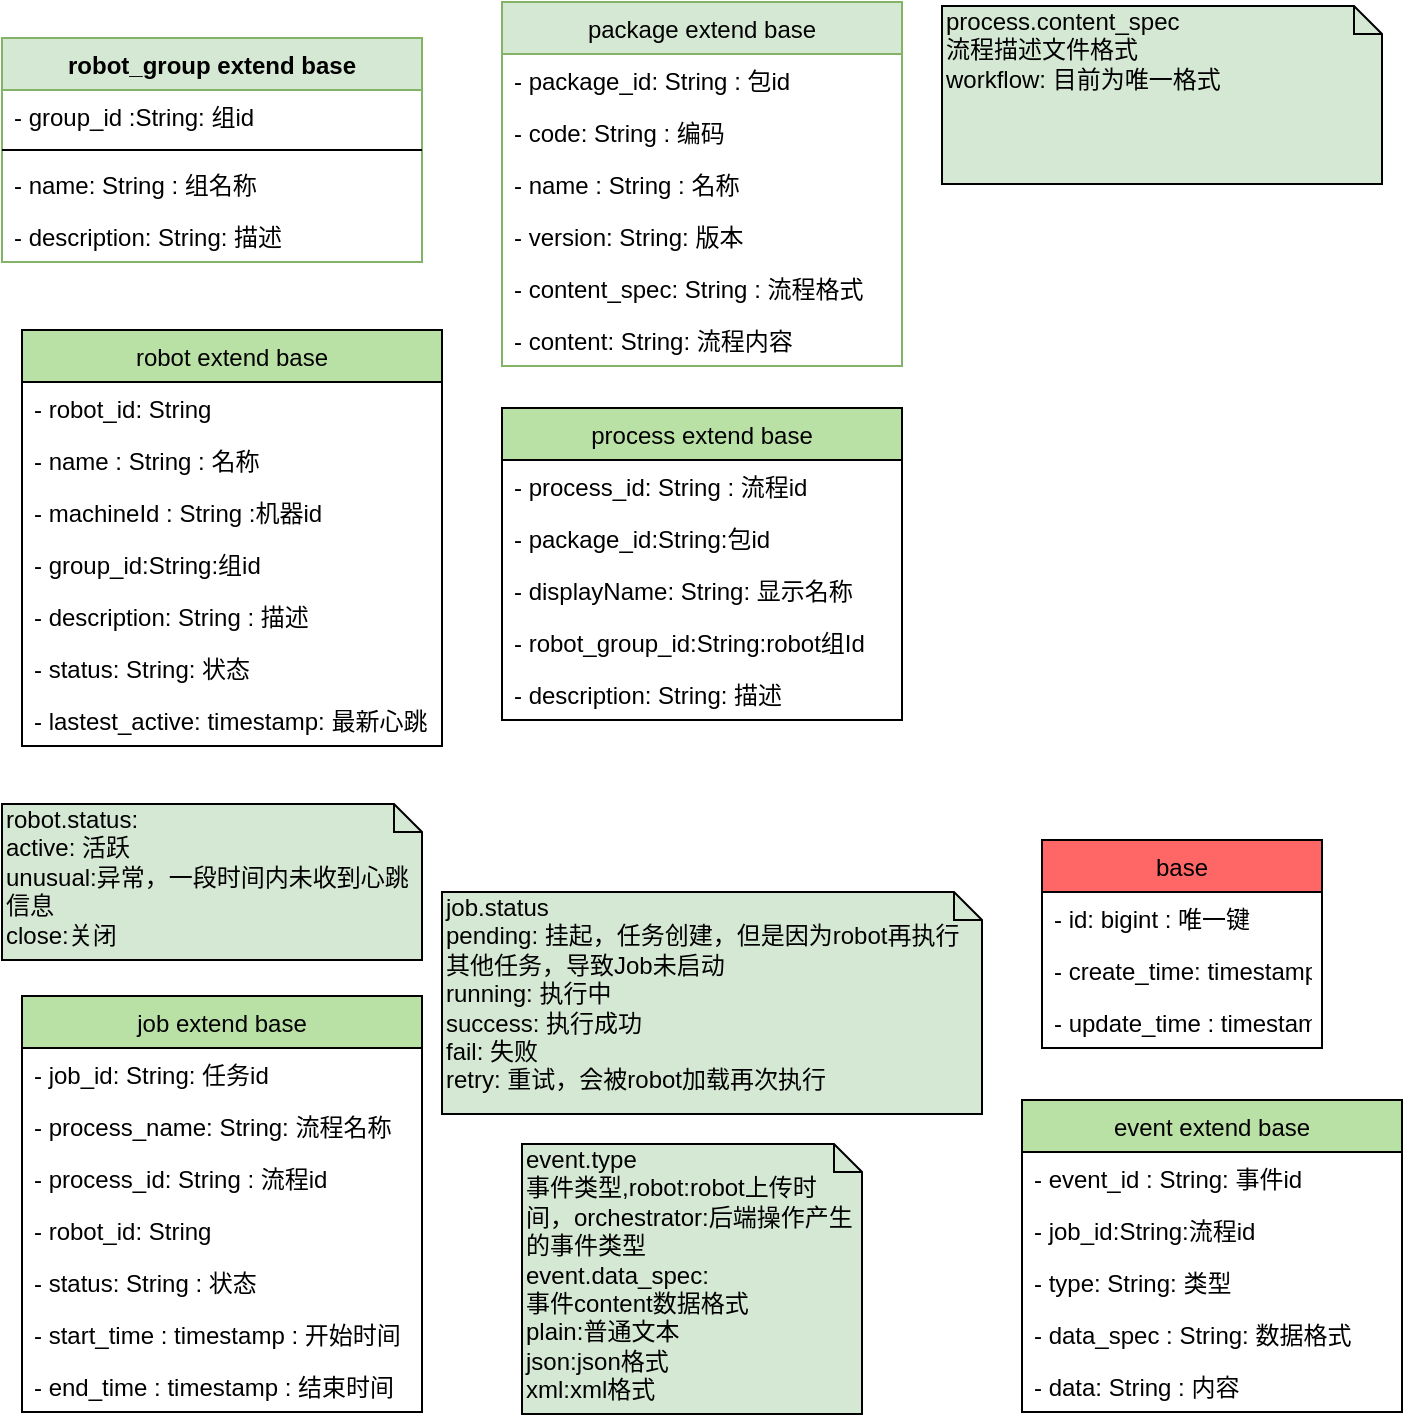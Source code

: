<mxfile version="10.6.7" type="github"><diagram id="f2SCL8R1NlFrQqkAec52" name="Page-1"><mxGraphModel dx="1394" dy="796" grid="1" gridSize="10" guides="1" tooltips="1" connect="1" arrows="1" fold="1" page="1" pageScale="1" pageWidth="827" pageHeight="1169" math="0" shadow="0"><root><mxCell id="0"/><mxCell id="1" parent="0"/><mxCell id="EQfbkhNhaTaxzddOKtHz-1" value="robot extend base" style="swimlane;fontStyle=0;childLayout=stackLayout;horizontal=1;startSize=26;fillColor=#B9E0A5;horizontalStack=0;resizeParent=1;resizeParentMax=0;resizeLast=0;collapsible=1;marginBottom=0;flipH=0;flipV=0;aspect=fixed;" parent="1" vertex="1"><mxGeometry x="110" y="205" width="210" height="208" as="geometry"><mxRectangle x="100" y="67" width="60" height="26" as="alternateBounds"/></mxGeometry></mxCell><mxCell id="EQfbkhNhaTaxzddOKtHz-35" value="- robot_id: String " style="text;strokeColor=none;fillColor=none;align=left;verticalAlign=top;spacingLeft=4;spacingRight=4;overflow=hidden;rotatable=0;points=[[0,0.5],[1,0.5]];portConstraint=eastwest;" parent="EQfbkhNhaTaxzddOKtHz-1" vertex="1"><mxGeometry y="26" width="210" height="26" as="geometry"/></mxCell><mxCell id="EQfbkhNhaTaxzddOKtHz-2" value="- name : String : 名称&#10;&#10;" style="text;strokeColor=none;fillColor=none;align=left;verticalAlign=top;spacingLeft=4;spacingRight=4;overflow=hidden;rotatable=0;points=[[0,0.5],[1,0.5]];portConstraint=eastwest;" parent="EQfbkhNhaTaxzddOKtHz-1" vertex="1"><mxGeometry y="52" width="210" height="26" as="geometry"/></mxCell><mxCell id="EQfbkhNhaTaxzddOKtHz-3" value="- machineId : String :机器id" style="text;strokeColor=none;fillColor=none;align=left;verticalAlign=top;spacingLeft=4;spacingRight=4;overflow=hidden;rotatable=0;points=[[0,0.5],[1,0.5]];portConstraint=eastwest;" parent="EQfbkhNhaTaxzddOKtHz-1" vertex="1"><mxGeometry y="78" width="210" height="26" as="geometry"/></mxCell><mxCell id="mN7LB0Hn8ijxUS7MYGya-11" value="- group_id:String:组id" style="text;strokeColor=none;fillColor=none;align=left;verticalAlign=top;spacingLeft=4;spacingRight=4;overflow=hidden;rotatable=0;points=[[0,0.5],[1,0.5]];portConstraint=eastwest;" vertex="1" parent="EQfbkhNhaTaxzddOKtHz-1"><mxGeometry y="104" width="210" height="26" as="geometry"/></mxCell><mxCell id="EQfbkhNhaTaxzddOKtHz-25" value="- description: String : 描述" style="text;strokeColor=none;fillColor=none;align=left;verticalAlign=top;spacingLeft=4;spacingRight=4;overflow=hidden;rotatable=0;points=[[0,0.5],[1,0.5]];portConstraint=eastwest;" parent="EQfbkhNhaTaxzddOKtHz-1" vertex="1"><mxGeometry y="130" width="210" height="26" as="geometry"/></mxCell><mxCell id="EQfbkhNhaTaxzddOKtHz-50" value="- status: String: 状态" style="text;strokeColor=none;fillColor=none;align=left;verticalAlign=top;spacingLeft=4;spacingRight=4;overflow=hidden;rotatable=0;points=[[0,0.5],[1,0.5]];portConstraint=eastwest;" parent="EQfbkhNhaTaxzddOKtHz-1" vertex="1"><mxGeometry y="156" width="210" height="26" as="geometry"/></mxCell><mxCell id="EQfbkhNhaTaxzddOKtHz-51" value="- lastest_active: timestamp: 最新心跳" style="text;strokeColor=none;fillColor=none;align=left;verticalAlign=top;spacingLeft=4;spacingRight=4;overflow=hidden;rotatable=0;points=[[0,0.5],[1,0.5]];portConstraint=eastwest;" parent="EQfbkhNhaTaxzddOKtHz-1" vertex="1"><mxGeometry y="182" width="210" height="26" as="geometry"/></mxCell><mxCell id="EQfbkhNhaTaxzddOKtHz-5" value="process extend base" style="swimlane;fontStyle=0;childLayout=stackLayout;horizontal=1;startSize=26;fillColor=#B9E0A5;horizontalStack=0;resizeParent=1;resizeParentMax=0;resizeLast=0;collapsible=1;marginBottom=0;" parent="1" vertex="1"><mxGeometry x="350" y="244" width="200" height="156" as="geometry"/></mxCell><mxCell id="EQfbkhNhaTaxzddOKtHz-33" value="- process_id: String : 流程id" style="text;strokeColor=none;fillColor=none;align=left;verticalAlign=top;spacingLeft=4;spacingRight=4;overflow=hidden;rotatable=0;points=[[0,0.5],[1,0.5]];portConstraint=eastwest;" parent="EQfbkhNhaTaxzddOKtHz-5" vertex="1"><mxGeometry y="26" width="200" height="26" as="geometry"/></mxCell><mxCell id="EQfbkhNhaTaxzddOKtHz-6" value="- package_id:String:包id" style="text;strokeColor=none;fillColor=none;align=left;verticalAlign=top;spacingLeft=4;spacingRight=4;overflow=hidden;rotatable=0;points=[[0,0.5],[1,0.5]];portConstraint=eastwest;" parent="EQfbkhNhaTaxzddOKtHz-5" vertex="1"><mxGeometry y="52" width="200" height="26" as="geometry"/></mxCell><mxCell id="re47Bw9MELxn8hCHC5fL-1" value="- displayName: String: 显示名称" style="text;strokeColor=none;fillColor=none;align=left;verticalAlign=top;spacingLeft=4;spacingRight=4;overflow=hidden;rotatable=0;points=[[0,0.5],[1,0.5]];portConstraint=eastwest;" parent="EQfbkhNhaTaxzddOKtHz-5" vertex="1"><mxGeometry y="78" width="200" height="26" as="geometry"/></mxCell><mxCell id="EQfbkhNhaTaxzddOKtHz-27" value="- robot_group_id:String:robot组Id" style="text;strokeColor=none;fillColor=none;align=left;verticalAlign=top;spacingLeft=4;spacingRight=4;overflow=hidden;rotatable=0;points=[[0,0.5],[1,0.5]];portConstraint=eastwest;" parent="EQfbkhNhaTaxzddOKtHz-5" vertex="1"><mxGeometry y="104" width="200" height="26" as="geometry"/></mxCell><mxCell id="EQfbkhNhaTaxzddOKtHz-26" value="- description: String: 描述" style="text;strokeColor=none;fillColor=none;align=left;verticalAlign=top;spacingLeft=4;spacingRight=4;overflow=hidden;rotatable=0;points=[[0,0.5],[1,0.5]];portConstraint=eastwest;" parent="EQfbkhNhaTaxzddOKtHz-5" vertex="1"><mxGeometry y="130" width="200" height="26" as="geometry"/></mxCell><mxCell id="EQfbkhNhaTaxzddOKtHz-21" value="base" style="swimlane;fontStyle=0;childLayout=stackLayout;horizontal=1;startSize=26;fillColor=#FF6666;horizontalStack=0;resizeParent=1;resizeParentMax=0;resizeLast=0;collapsible=1;marginBottom=0;" parent="1" vertex="1"><mxGeometry x="620" y="460" width="140" height="104" as="geometry"/></mxCell><mxCell id="EQfbkhNhaTaxzddOKtHz-12" value="- id: bigint : 唯一键" style="text;strokeColor=none;fillColor=none;align=left;verticalAlign=top;spacingLeft=4;spacingRight=4;overflow=hidden;rotatable=0;points=[[0,0.5],[1,0.5]];portConstraint=eastwest;" parent="EQfbkhNhaTaxzddOKtHz-21" vertex="1"><mxGeometry y="26" width="140" height="26" as="geometry"/></mxCell><mxCell id="EQfbkhNhaTaxzddOKtHz-13" value="- create_time: timestamp : 创建时间" style="text;strokeColor=none;fillColor=none;align=left;verticalAlign=top;spacingLeft=4;spacingRight=4;overflow=hidden;rotatable=0;points=[[0,0.5],[1,0.5]];portConstraint=eastwest;" parent="EQfbkhNhaTaxzddOKtHz-21" vertex="1"><mxGeometry y="52" width="140" height="26" as="geometry"/></mxCell><mxCell id="EQfbkhNhaTaxzddOKtHz-14" value="- update_time : timestamp: 更新时间" style="text;strokeColor=none;fillColor=none;align=left;verticalAlign=top;spacingLeft=4;spacingRight=4;overflow=hidden;rotatable=0;points=[[0,0.5],[1,0.5]];portConstraint=eastwest;" parent="EQfbkhNhaTaxzddOKtHz-21" vertex="1"><mxGeometry y="78" width="140" height="26" as="geometry"/></mxCell><mxCell id="EQfbkhNhaTaxzddOKtHz-29" value="job extend base" style="swimlane;fontStyle=0;childLayout=stackLayout;horizontal=1;startSize=26;fillColor=#B9E0A5;horizontalStack=0;resizeParent=1;resizeParentMax=0;resizeLast=0;collapsible=1;marginBottom=0;" parent="1" vertex="1"><mxGeometry x="110" y="538" width="200" height="208" as="geometry"/></mxCell><mxCell id="EQfbkhNhaTaxzddOKtHz-30" value="- job_id: String: 任务id" style="text;strokeColor=none;fillColor=none;align=left;verticalAlign=top;spacingLeft=4;spacingRight=4;overflow=hidden;rotatable=0;points=[[0,0.5],[1,0.5]];portConstraint=eastwest;" parent="EQfbkhNhaTaxzddOKtHz-29" vertex="1"><mxGeometry y="26" width="200" height="26" as="geometry"/></mxCell><mxCell id="EQfbkhNhaTaxzddOKtHz-31" value="- process_name: String: 流程名称" style="text;strokeColor=none;fillColor=none;align=left;verticalAlign=top;spacingLeft=4;spacingRight=4;overflow=hidden;rotatable=0;points=[[0,0.5],[1,0.5]];portConstraint=eastwest;" parent="EQfbkhNhaTaxzddOKtHz-29" vertex="1"><mxGeometry y="52" width="200" height="26" as="geometry"/></mxCell><mxCell id="EQfbkhNhaTaxzddOKtHz-32" value="- process_id: String : 流程id&#10;&#10;" style="text;strokeColor=none;fillColor=none;align=left;verticalAlign=top;spacingLeft=4;spacingRight=4;overflow=hidden;rotatable=0;points=[[0,0.5],[1,0.5]];portConstraint=eastwest;" parent="EQfbkhNhaTaxzddOKtHz-29" vertex="1"><mxGeometry y="78" width="200" height="26" as="geometry"/></mxCell><mxCell id="EQfbkhNhaTaxzddOKtHz-34" value="- robot_id: String&#10;&#10;" style="text;strokeColor=none;fillColor=none;align=left;verticalAlign=top;spacingLeft=4;spacingRight=4;overflow=hidden;rotatable=0;points=[[0,0.5],[1,0.5]];portConstraint=eastwest;" parent="EQfbkhNhaTaxzddOKtHz-29" vertex="1"><mxGeometry y="104" width="200" height="26" as="geometry"/></mxCell><mxCell id="EQfbkhNhaTaxzddOKtHz-36" value="- status: String : 状态" style="text;strokeColor=none;fillColor=none;align=left;verticalAlign=top;spacingLeft=4;spacingRight=4;overflow=hidden;rotatable=0;points=[[0,0.5],[1,0.5]];portConstraint=eastwest;" parent="EQfbkhNhaTaxzddOKtHz-29" vertex="1"><mxGeometry y="130" width="200" height="26" as="geometry"/></mxCell><mxCell id="EQfbkhNhaTaxzddOKtHz-37" value="- start_time : timestamp : 开始时间" style="text;strokeColor=none;fillColor=none;align=left;verticalAlign=top;spacingLeft=4;spacingRight=4;overflow=hidden;rotatable=0;points=[[0,0.5],[1,0.5]];portConstraint=eastwest;" parent="EQfbkhNhaTaxzddOKtHz-29" vertex="1"><mxGeometry y="156" width="200" height="26" as="geometry"/></mxCell><mxCell id="EQfbkhNhaTaxzddOKtHz-38" value="- end_time : timestamp : 结束时间" style="text;strokeColor=none;fillColor=none;align=left;verticalAlign=top;spacingLeft=4;spacingRight=4;overflow=hidden;rotatable=0;points=[[0,0.5],[1,0.5]];portConstraint=eastwest;" parent="EQfbkhNhaTaxzddOKtHz-29" vertex="1"><mxGeometry y="182" width="200" height="26" as="geometry"/></mxCell><mxCell id="EQfbkhNhaTaxzddOKtHz-39" value="job.status&lt;br&gt;pending: 挂起，任务创建，但是因为robot再执行其他任务，导致Job未启动&lt;br&gt;running: 执行中&lt;br&gt;success: 执行成功&lt;br&gt;fail: 失败&lt;br&gt;retry: 重试，会被robot加载再次执行&lt;br&gt;" style="shape=note;whiteSpace=wrap;html=1;size=14;verticalAlign=top;align=left;spacingTop=-6;fillColor=#D5E8D4;" parent="1" vertex="1"><mxGeometry x="320" y="486" width="270" height="111" as="geometry"/></mxCell><mxCell id="EQfbkhNhaTaxzddOKtHz-40" value="event extend base" style="swimlane;fontStyle=0;childLayout=stackLayout;horizontal=1;startSize=26;fillColor=#B9E0A5;horizontalStack=0;resizeParent=1;resizeParentMax=0;resizeLast=0;collapsible=1;marginBottom=0;" parent="1" vertex="1"><mxGeometry x="610" y="590" width="190" height="156" as="geometry"/></mxCell><mxCell id="EQfbkhNhaTaxzddOKtHz-41" value="- event_id : String: 事件id" style="text;strokeColor=none;fillColor=none;align=left;verticalAlign=top;spacingLeft=4;spacingRight=4;overflow=hidden;rotatable=0;points=[[0,0.5],[1,0.5]];portConstraint=eastwest;" parent="EQfbkhNhaTaxzddOKtHz-40" vertex="1"><mxGeometry y="26" width="190" height="26" as="geometry"/></mxCell><mxCell id="EQfbkhNhaTaxzddOKtHz-42" value="- job_id:String:流程id" style="text;strokeColor=none;fillColor=none;align=left;verticalAlign=top;spacingLeft=4;spacingRight=4;overflow=hidden;rotatable=0;points=[[0,0.5],[1,0.5]];portConstraint=eastwest;" parent="EQfbkhNhaTaxzddOKtHz-40" vertex="1"><mxGeometry y="52" width="190" height="26" as="geometry"/></mxCell><mxCell id="EQfbkhNhaTaxzddOKtHz-43" value="- type: String: 类型&#10;&#10;" style="text;strokeColor=none;fillColor=none;align=left;verticalAlign=top;spacingLeft=4;spacingRight=4;overflow=hidden;rotatable=0;points=[[0,0.5],[1,0.5]];portConstraint=eastwest;" parent="EQfbkhNhaTaxzddOKtHz-40" vertex="1"><mxGeometry y="78" width="190" height="26" as="geometry"/></mxCell><mxCell id="EQfbkhNhaTaxzddOKtHz-45" value="- data_spec : String: 数据格式" style="text;strokeColor=none;fillColor=none;align=left;verticalAlign=top;spacingLeft=4;spacingRight=4;overflow=hidden;rotatable=0;points=[[0,0.5],[1,0.5]];portConstraint=eastwest;" parent="EQfbkhNhaTaxzddOKtHz-40" vertex="1"><mxGeometry y="104" width="190" height="26" as="geometry"/></mxCell><mxCell id="EQfbkhNhaTaxzddOKtHz-44" value="- data: String : 内容" style="text;strokeColor=none;fillColor=none;align=left;verticalAlign=top;spacingLeft=4;spacingRight=4;overflow=hidden;rotatable=0;points=[[0,0.5],[1,0.5]];portConstraint=eastwest;" parent="EQfbkhNhaTaxzddOKtHz-40" vertex="1"><mxGeometry y="130" width="190" height="26" as="geometry"/></mxCell><mxCell id="EQfbkhNhaTaxzddOKtHz-48" value="process.content_spec&lt;br&gt;流程描述文件格式&lt;br&gt;workflow: 目前为唯一格式&lt;br&gt;" style="shape=note;whiteSpace=wrap;html=1;size=14;verticalAlign=top;align=left;spacingTop=-6;fillColor=#D5E8D4;" parent="1" vertex="1"><mxGeometry x="570" y="43" width="220" height="89" as="geometry"/></mxCell><mxCell id="EQfbkhNhaTaxzddOKtHz-49" value="event.type&lt;br&gt;事件类型,robot:robot上传时间，orchestrator:后端操作产生的事件类型&lt;br&gt;event.data_spec:&lt;br&gt;事件content数据格式&lt;br&gt;plain:普通文本&lt;br&gt;json:json格式&lt;br&gt;xml:xml格式&lt;br&gt;" style="shape=note;whiteSpace=wrap;html=1;size=14;verticalAlign=top;align=left;spacingTop=-6;fillColor=#D5E8D4;" parent="1" vertex="1"><mxGeometry x="360" y="612" width="170" height="135" as="geometry"/></mxCell><mxCell id="EQfbkhNhaTaxzddOKtHz-52" value="robot.status:&lt;br&gt;active: 活跃&lt;br&gt;unusual:异常，一段时间内未收到心跳信息&lt;br&gt;close:关闭&lt;br&gt;" style="shape=note;whiteSpace=wrap;html=1;size=14;verticalAlign=top;align=left;spacingTop=-6;fillColor=#D5E8D4;" parent="1" vertex="1"><mxGeometry x="100" y="442" width="210" height="78" as="geometry"/></mxCell><mxCell id="mN7LB0Hn8ijxUS7MYGya-1" value="package extend base" style="swimlane;fontStyle=0;childLayout=stackLayout;horizontal=1;startSize=26;fillColor=#d5e8d4;horizontalStack=0;resizeParent=1;resizeParentMax=0;resizeLast=0;collapsible=1;marginBottom=0;strokeColor=#82b366;" vertex="1" parent="1"><mxGeometry x="350" y="41" width="200" height="182" as="geometry"/></mxCell><mxCell id="mN7LB0Hn8ijxUS7MYGya-2" value="- package_id: String : 包id" style="text;strokeColor=none;fillColor=none;align=left;verticalAlign=top;spacingLeft=4;spacingRight=4;overflow=hidden;rotatable=0;points=[[0,0.5],[1,0.5]];portConstraint=eastwest;" vertex="1" parent="mN7LB0Hn8ijxUS7MYGya-1"><mxGeometry y="26" width="200" height="26" as="geometry"/></mxCell><mxCell id="mN7LB0Hn8ijxUS7MYGya-5" value="- code: String : 编码" style="text;strokeColor=none;fillColor=none;align=left;verticalAlign=top;spacingLeft=4;spacingRight=4;overflow=hidden;rotatable=0;points=[[0,0.5],[1,0.5]];portConstraint=eastwest;" vertex="1" parent="mN7LB0Hn8ijxUS7MYGya-1"><mxGeometry y="52" width="200" height="26" as="geometry"/></mxCell><mxCell id="mN7LB0Hn8ijxUS7MYGya-3" value="- name : String : 名称" style="text;strokeColor=none;fillColor=none;align=left;verticalAlign=top;spacingLeft=4;spacingRight=4;overflow=hidden;rotatable=0;points=[[0,0.5],[1,0.5]];portConstraint=eastwest;" vertex="1" parent="mN7LB0Hn8ijxUS7MYGya-1"><mxGeometry y="78" width="200" height="26" as="geometry"/></mxCell><mxCell id="mN7LB0Hn8ijxUS7MYGya-4" value="- version: String: 版本" style="text;strokeColor=none;fillColor=none;align=left;verticalAlign=top;spacingLeft=4;spacingRight=4;overflow=hidden;rotatable=0;points=[[0,0.5],[1,0.5]];portConstraint=eastwest;" vertex="1" parent="mN7LB0Hn8ijxUS7MYGya-1"><mxGeometry y="104" width="200" height="26" as="geometry"/></mxCell><mxCell id="EQfbkhNhaTaxzddOKtHz-47" value="- content_spec: String : 流程格式" style="text;strokeColor=none;fillColor=none;align=left;verticalAlign=top;spacingLeft=4;spacingRight=4;overflow=hidden;rotatable=0;points=[[0,0.5],[1,0.5]];portConstraint=eastwest;" parent="mN7LB0Hn8ijxUS7MYGya-1" vertex="1"><mxGeometry y="130" width="200" height="26" as="geometry"/></mxCell><mxCell id="EQfbkhNhaTaxzddOKtHz-46" value="- content: String: 流程内容" style="text;strokeColor=none;fillColor=none;align=left;verticalAlign=top;spacingLeft=4;spacingRight=4;overflow=hidden;rotatable=0;points=[[0,0.5],[1,0.5]];portConstraint=eastwest;" parent="mN7LB0Hn8ijxUS7MYGya-1" vertex="1"><mxGeometry y="156" width="200" height="26" as="geometry"/></mxCell><mxCell id="mN7LB0Hn8ijxUS7MYGya-6" value="robot_group extend base" style="swimlane;fontStyle=1;align=center;verticalAlign=top;childLayout=stackLayout;horizontal=1;startSize=26;horizontalStack=0;resizeParent=1;resizeParentMax=0;resizeLast=0;collapsible=1;marginBottom=0;fillColor=#d5e8d4;strokeColor=#82b366;" vertex="1" parent="1"><mxGeometry x="100" y="59" width="210" height="112" as="geometry"/></mxCell><mxCell id="mN7LB0Hn8ijxUS7MYGya-7" value="- group_id :String: 组id" style="text;strokeColor=none;fillColor=none;align=left;verticalAlign=top;spacingLeft=4;spacingRight=4;overflow=hidden;rotatable=0;points=[[0,0.5],[1,0.5]];portConstraint=eastwest;" vertex="1" parent="mN7LB0Hn8ijxUS7MYGya-6"><mxGeometry y="26" width="210" height="26" as="geometry"/></mxCell><mxCell id="mN7LB0Hn8ijxUS7MYGya-8" value="" style="line;strokeWidth=1;fillColor=none;align=left;verticalAlign=middle;spacingTop=-1;spacingLeft=3;spacingRight=3;rotatable=0;labelPosition=right;points=[];portConstraint=eastwest;" vertex="1" parent="mN7LB0Hn8ijxUS7MYGya-6"><mxGeometry y="52" width="210" height="8" as="geometry"/></mxCell><mxCell id="mN7LB0Hn8ijxUS7MYGya-9" value="- name: String : 组名称" style="text;strokeColor=none;fillColor=none;align=left;verticalAlign=top;spacingLeft=4;spacingRight=4;overflow=hidden;rotatable=0;points=[[0,0.5],[1,0.5]];portConstraint=eastwest;" vertex="1" parent="mN7LB0Hn8ijxUS7MYGya-6"><mxGeometry y="60" width="210" height="26" as="geometry"/></mxCell><mxCell id="mN7LB0Hn8ijxUS7MYGya-10" value="- description: String: 描述" style="text;strokeColor=none;fillColor=none;align=left;verticalAlign=top;spacingLeft=4;spacingRight=4;overflow=hidden;rotatable=0;points=[[0,0.5],[1,0.5]];portConstraint=eastwest;" vertex="1" parent="mN7LB0Hn8ijxUS7MYGya-6"><mxGeometry y="86" width="210" height="26" as="geometry"/></mxCell></root></mxGraphModel></diagram></mxfile>